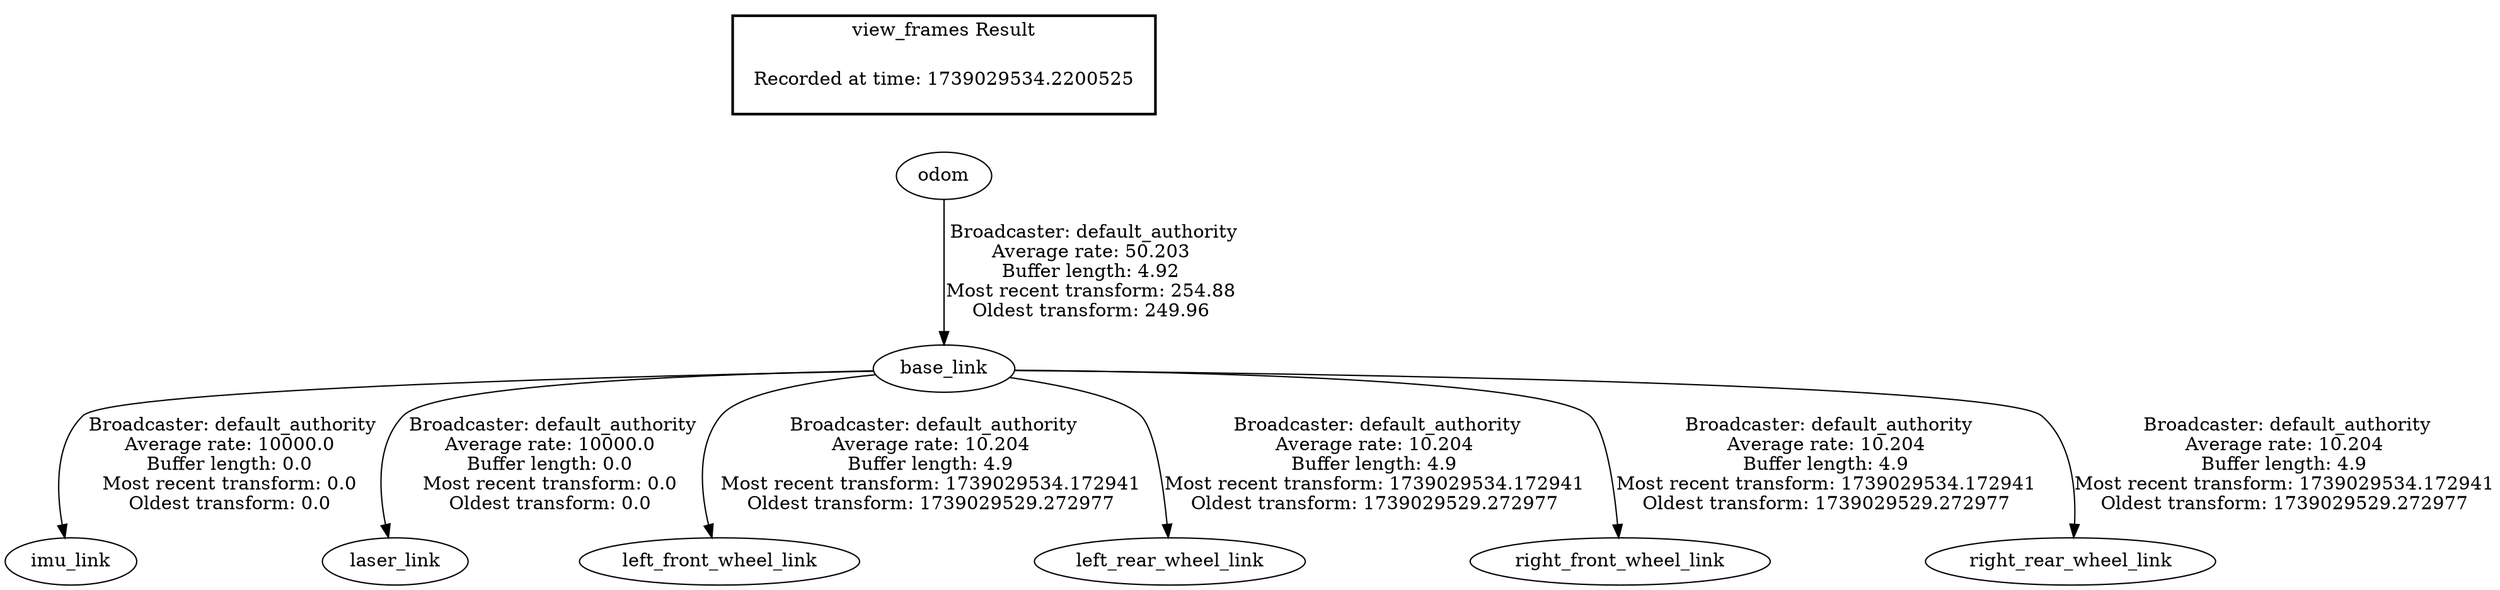 digraph G {
"odom" -> "base_link"[label=" Broadcaster: default_authority\nAverage rate: 50.203\nBuffer length: 4.92\nMost recent transform: 254.88\nOldest transform: 249.96\n"];
"base_link" -> "imu_link"[label=" Broadcaster: default_authority\nAverage rate: 10000.0\nBuffer length: 0.0\nMost recent transform: 0.0\nOldest transform: 0.0\n"];
"base_link" -> "laser_link"[label=" Broadcaster: default_authority\nAverage rate: 10000.0\nBuffer length: 0.0\nMost recent transform: 0.0\nOldest transform: 0.0\n"];
"base_link" -> "left_front_wheel_link"[label=" Broadcaster: default_authority\nAverage rate: 10.204\nBuffer length: 4.9\nMost recent transform: 1739029534.172941\nOldest transform: 1739029529.272977\n"];
"base_link" -> "left_rear_wheel_link"[label=" Broadcaster: default_authority\nAverage rate: 10.204\nBuffer length: 4.9\nMost recent transform: 1739029534.172941\nOldest transform: 1739029529.272977\n"];
"base_link" -> "right_front_wheel_link"[label=" Broadcaster: default_authority\nAverage rate: 10.204\nBuffer length: 4.9\nMost recent transform: 1739029534.172941\nOldest transform: 1739029529.272977\n"];
"base_link" -> "right_rear_wheel_link"[label=" Broadcaster: default_authority\nAverage rate: 10.204\nBuffer length: 4.9\nMost recent transform: 1739029534.172941\nOldest transform: 1739029529.272977\n"];
edge [style=invis];
 subgraph cluster_legend { style=bold; color=black; label ="view_frames Result";
"Recorded at time: 1739029534.2200525"[ shape=plaintext ] ;
}->"odom";
}